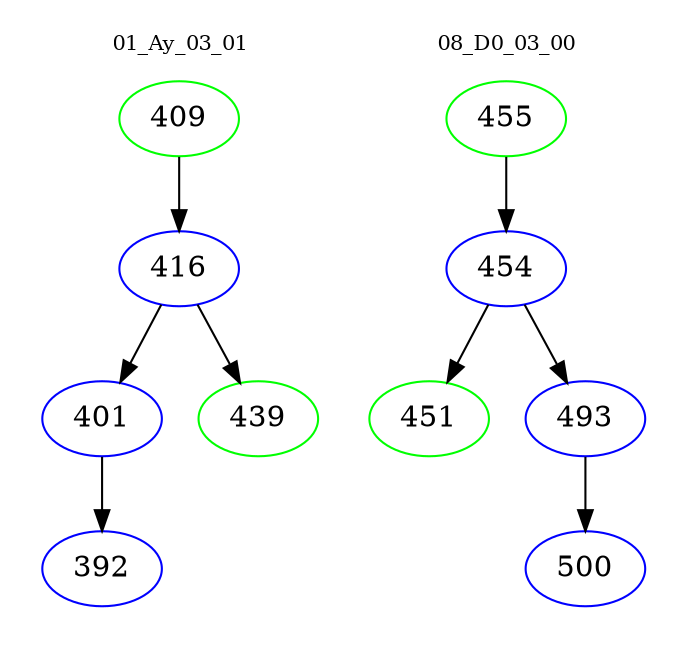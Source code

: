 digraph{
subgraph cluster_0 {
color = white
label = "01_Ay_03_01";
fontsize=10;
T0_409 [label="409", color="green"]
T0_409 -> T0_416 [color="black"]
T0_416 [label="416", color="blue"]
T0_416 -> T0_401 [color="black"]
T0_401 [label="401", color="blue"]
T0_401 -> T0_392 [color="black"]
T0_392 [label="392", color="blue"]
T0_416 -> T0_439 [color="black"]
T0_439 [label="439", color="green"]
}
subgraph cluster_1 {
color = white
label = "08_D0_03_00";
fontsize=10;
T1_455 [label="455", color="green"]
T1_455 -> T1_454 [color="black"]
T1_454 [label="454", color="blue"]
T1_454 -> T1_451 [color="black"]
T1_451 [label="451", color="green"]
T1_454 -> T1_493 [color="black"]
T1_493 [label="493", color="blue"]
T1_493 -> T1_500 [color="black"]
T1_500 [label="500", color="blue"]
}
}
